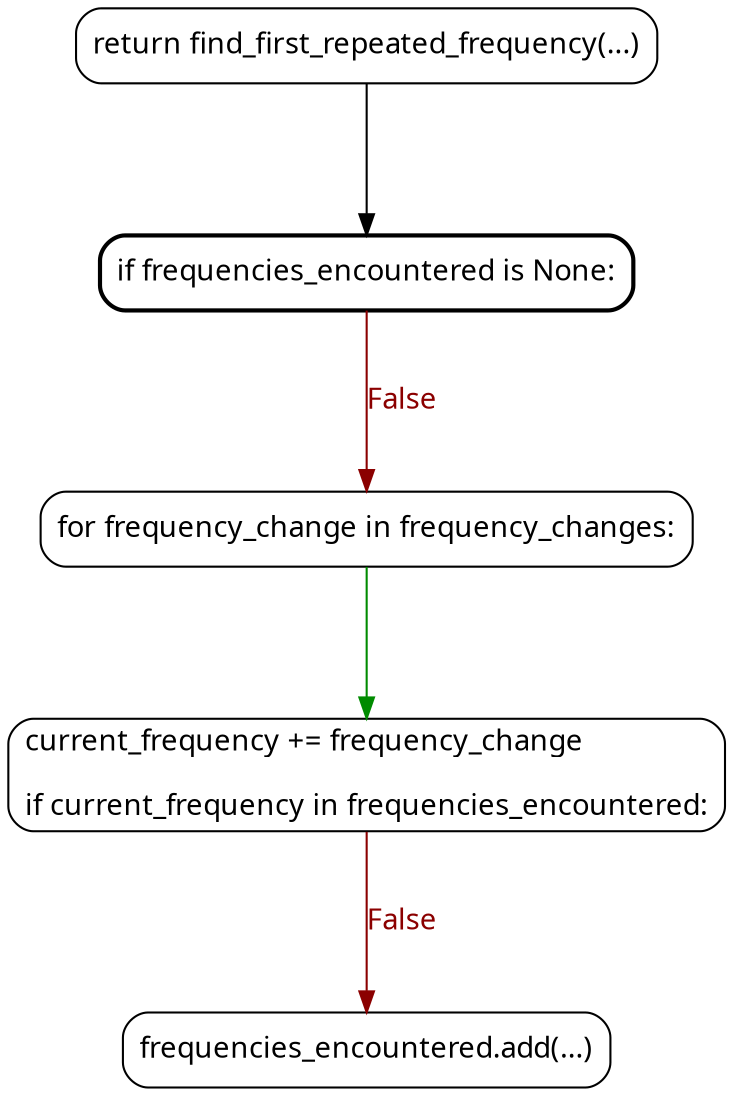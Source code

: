 strict digraph 4 {
    ranksep="1.0";
    node[shape="box",style="rounded",fontname="FiraCode Nerd Font"];
    edge[fontname="FiraCode Nerd Font"];
    4[label="return find_first_repeated_frequency(...)"];
    1[label="if frequencies_encountered is None:",style="rounded, bold"];
    2[label="for frequency_change in frequency_changes:"];
    5[label="current_frequency += frequency_change\l\lif current_frequency in frequencies_encountered:\l"];
    6[label="frequencies_encountered.add(...)"];
    4 -> 1 ;
    1 -> 2 [label="False",color=red4,fontcolor=red4];
    2 -> 5 [color=green4,fontcolor=green4];
    5 -> 6 [label="False",color=red4,fontcolor=red4];
}
